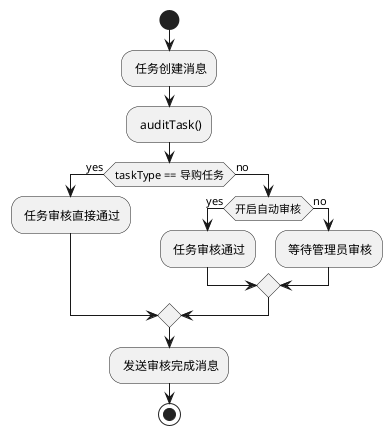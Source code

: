 @startuml
'https://plantuml.com/activity-diagram-beta

start

    : 任务创建消息;
    : auditTask();
    if (taskType == 导购任务) then(yes)
        : 任务审核直接通过;
    else(no)
        if(开启自动审核) then(yes)
            : 任务审核通过;
        else(no)
            : 等待管理员审核;
        endif
    endif
    : 发送审核完成消息;
stop

@enduml